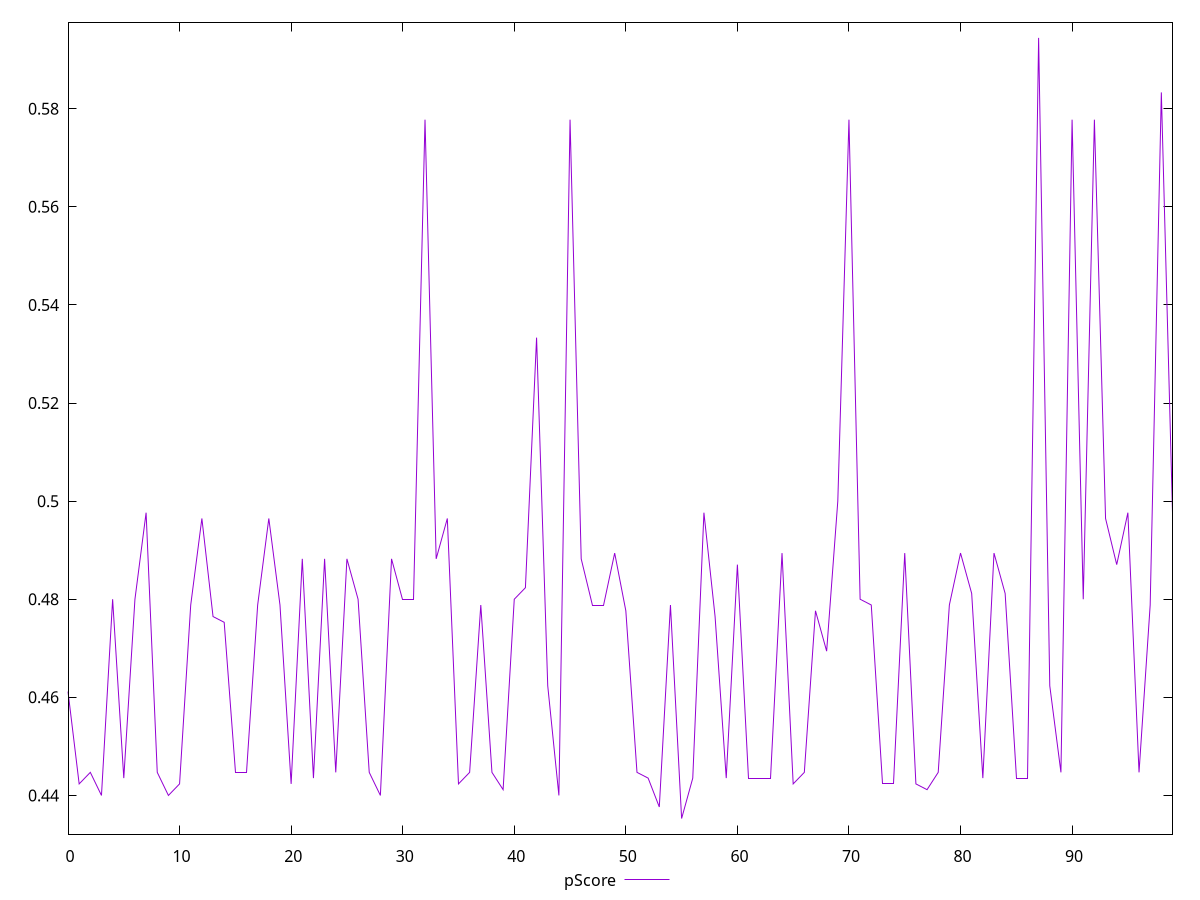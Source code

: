reset

$pScore <<EOF
0 0.4611764705882353
1 0.4423529411764706
2 0.4447058823529412
3 0.44
4 0.48
5 0.4435294117647059
6 0.48
7 0.4976470588235294
8 0.4447058823529412
9 0.44
10 0.4423529411764706
11 0.4788235294117647
12 0.4964705882352941
13 0.4764705882352941
14 0.4752941176470588
15 0.4447058823529412
16 0.4447058823529412
17 0.4788235294117647
18 0.4964705882352941
19 0.4788235294117647
20 0.4423529411764706
21 0.48823529411764705
22 0.4435294117647059
23 0.48823529411764705
24 0.4447058823529412
25 0.48823529411764705
26 0.48
27 0.4447058823529412
28 0.44
29 0.48823529411764705
30 0.48
31 0.48
32 0.5777777777777777
33 0.48823529411764705
34 0.4964705882352941
35 0.4423529411764706
36 0.4447058823529412
37 0.4788235294117647
38 0.4447058823529412
39 0.4411764705882353
40 0.48
41 0.4823529411764706
42 0.5333333333333333
43 0.4623529411764706
44 0.44
45 0.5777777777777777
46 0.48823529411764705
47 0.4788235294117647
48 0.4788235294117647
49 0.4894117647058824
50 0.4776470588235294
51 0.4447058823529412
52 0.4435294117647059
53 0.4376470588235294
54 0.4788235294117647
55 0.43529411764705883
56 0.4435294117647059
57 0.4976470588235294
58 0.4764705882352941
59 0.4435294117647059
60 0.48705882352941177
61 0.4435294117647059
62 0.4435294117647059
63 0.4435294117647059
64 0.4894117647058824
65 0.4423529411764706
66 0.4447058823529412
67 0.4776470588235294
68 0.46941176470588236
69 0.5
70 0.5777777777777777
71 0.48
72 0.4788235294117647
73 0.4423529411764706
74 0.4423529411764706
75 0.4894117647058824
76 0.4423529411764706
77 0.4411764705882353
78 0.4447058823529412
79 0.4788235294117647
80 0.4894117647058824
81 0.4811764705882353
82 0.4435294117647059
83 0.4894117647058824
84 0.4811764705882353
85 0.4435294117647059
86 0.4435294117647059
87 0.5944444444444444
88 0.4623529411764706
89 0.4447058823529412
90 0.5777777777777777
91 0.48
92 0.5777777777777777
93 0.4964705882352941
94 0.48705882352941177
95 0.4976470588235294
96 0.4447058823529412
97 0.4788235294117647
98 0.5833333333333334
99 0.4976470588235294
EOF

set key outside below
set xrange [0:99]
set yrange [0.4321111111111111:0.5976274509803922]
set trange [0.4321111111111111:0.5976274509803922]
set terminal svg size 640, 500 enhanced background rgb 'white'
set output "report_00025_2021-02-22T21:38:55.199Z/uses-http2/samples/pages+cached+noadtech+nomedia+nocss/pScore/values.svg"

plot $pScore title "pScore" with line

reset
